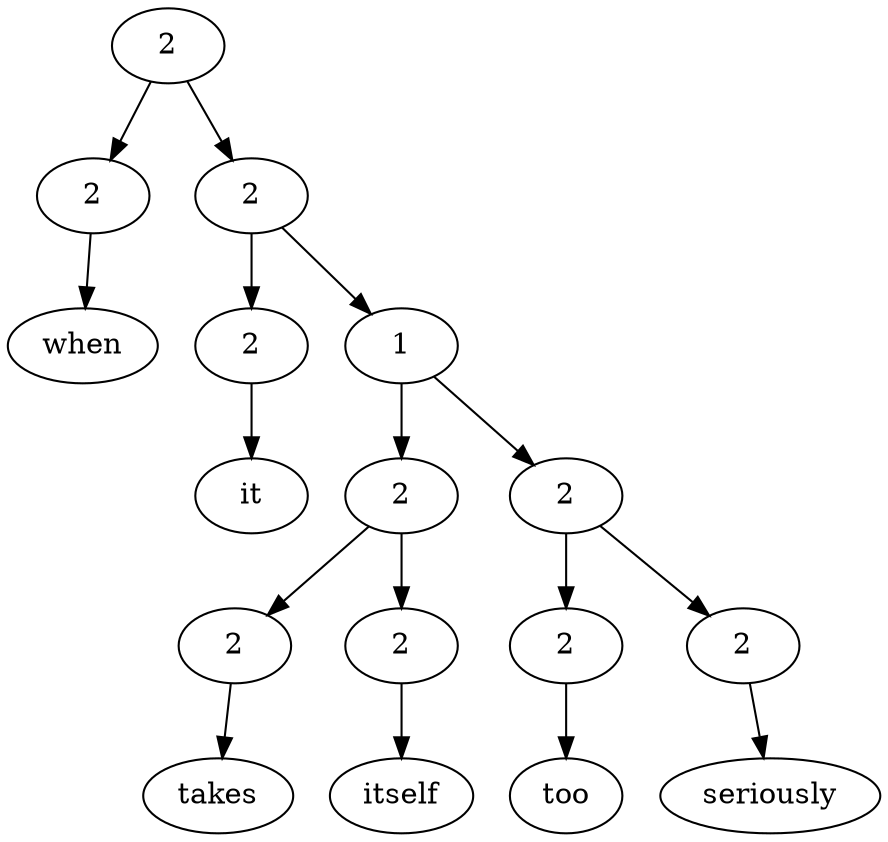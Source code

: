 digraph G{Node0 [label="2"]
Node0 -> Node1
Node0 -> Node3
Node1 [label="2"]
Node1 -> Node2
Node3 [label="2"]
Node3 -> Node4
Node3 -> Node6
Node2 [label="when"]
Node4 [label="2"]
Node4 -> Node5
Node6 [label="1"]
Node6 -> Node7
Node6 -> Node12
Node5 [label="it"]
Node7 [label="2"]
Node7 -> Node8
Node7 -> Node10
Node12 [label="2"]
Node12 -> Node13
Node12 -> Node15
Node8 [label="2"]
Node8 -> Node9
Node10 [label="2"]
Node10 -> Node11
Node13 [label="2"]
Node13 -> Node14
Node15 [label="2"]
Node15 -> Node16
Node9 [label="takes"]
Node11 [label="itself"]
Node14 [label="too"]
Node16 [label="seriously"]
}